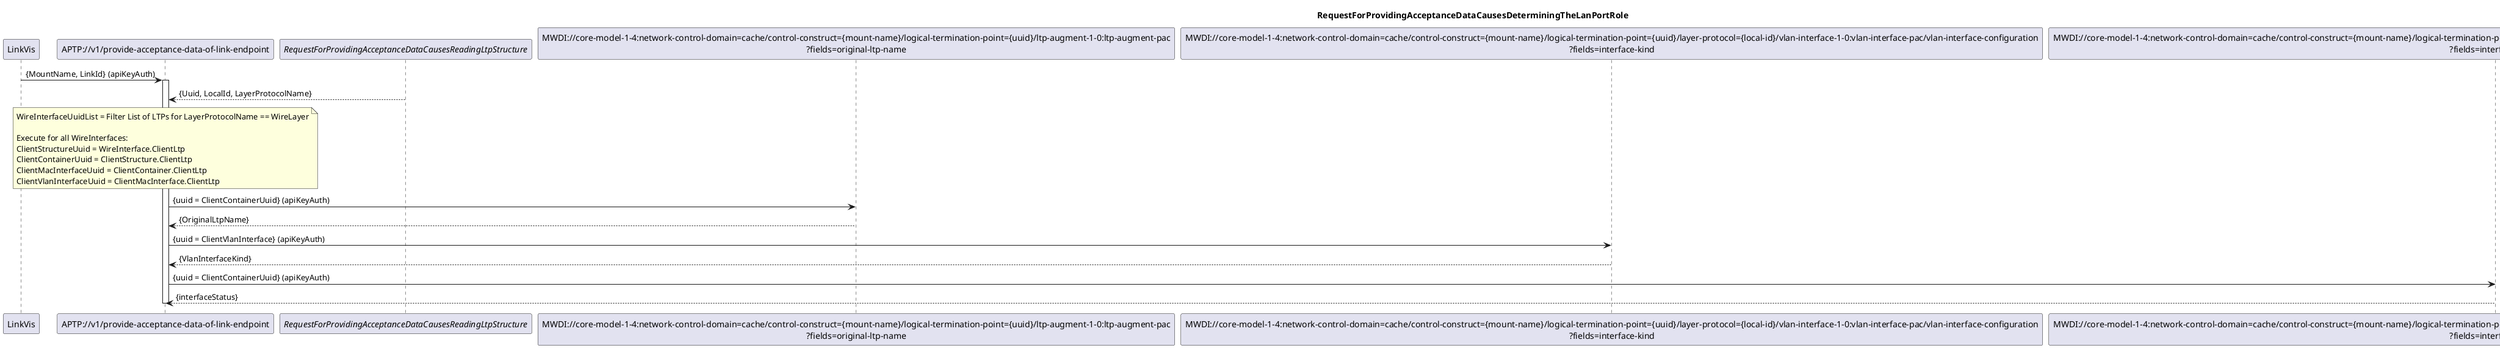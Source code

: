 @startuml 130_DeterminingLanPortRole
skinparam responseMessageBelowArrow true

title
RequestForProvidingAcceptanceDataCausesDeterminingTheLanPortRole
end title

participant "LinkVis" as LinkVis
participant "APTP://v1/provide-acceptance-data-of-link-endpoint" as APTP
participant "<i>RequestForProvidingAcceptanceDataCausesReadingLtpStructure</i>" as LTPs
participant "MWDI://core-model-1-4:network-control-domain=cache/control-construct={mount-name}/logical-termination-point={uuid}/ltp-augment-1-0:ltp-augment-pac\n?fields=original-ltp-name" as ContainerName
participant "MWDI://core-model-1-4:network-control-domain=cache/control-construct={mount-name}/logical-termination-point={uuid}/layer-protocol={local-id}/vlan-interface-1-0:vlan-interface-pac/vlan-interface-configuration\n?fields=interface-kind" as PortRole
participant "MWDI://core-model-1-4:network-control-domain=cache/control-construct={mount-name}/logical-termination-point={uuid}/layer-protocol={local-id}/ethernet-container-2-0:ethernet-container-pac/ethernet-container-status\n?fields=interface-status" as PortStatus


LinkVis -> APTP: {MountName, LinkId} (apiKeyAuth)
activate APTP

LTPs --> APTP: {Uuid, LocalId, LayerProtocolName}

note over APTP
WireInterfaceUuidList = Filter List of LTPs for LayerProtocolName == WireLayer

Execute for all WireInterfaces:
ClientStructureUuid = WireInterface.ClientLtp
ClientContainerUuid = ClientStructure.ClientLtp
ClientMacInterfaceUuid = ClientContainer.ClientLtp
ClientVlanInterfaceUuid = ClientMacInterface.ClientLtp
end note

APTP -> ContainerName: {uuid = ClientContainerUuid} (apiKeyAuth)
ContainerName --> APTP: {OriginalLtpName}

APTP -> PortRole: {uuid = ClientVlanInterface} (apiKeyAuth)
PortRole --> APTP: {VlanInterfaceKind}

APTP -> PortStatus: {uuid = ClientContainerUuid} (apiKeyAuth)
PortStatus --> APTP: {interfaceStatus}

deactivate APTP

@enduml